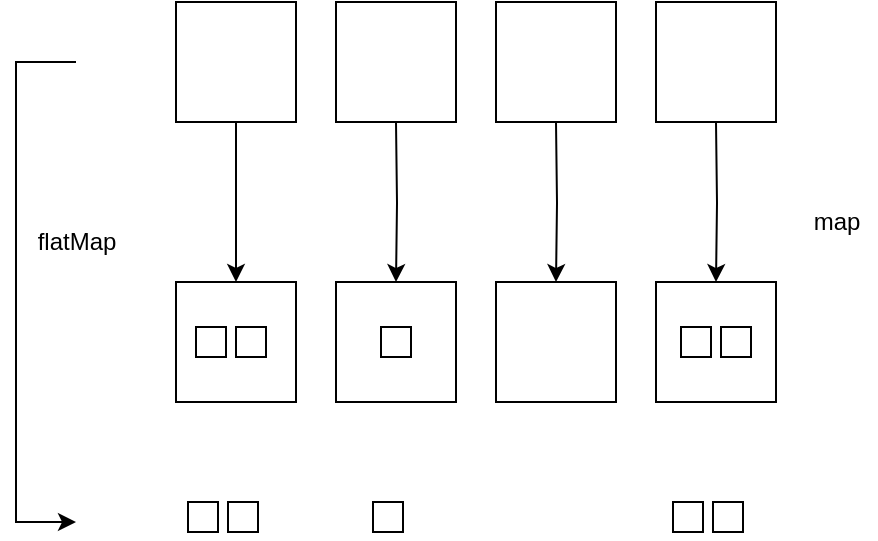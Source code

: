 <mxfile version="15.4.0" type="device"><diagram id="X1BysMeGhSStMgKXwtmT" name="Page-1"><mxGraphModel dx="531" dy="372" grid="1" gridSize="10" guides="1" tooltips="1" connect="1" arrows="1" fold="1" page="1" pageScale="1" pageWidth="827" pageHeight="1169" math="0" shadow="0"><root><mxCell id="0"/><mxCell id="1" parent="0"/><mxCell id="Ug-6TfaSBjLH9nkhfwXD-7" value="" style="edgeStyle=orthogonalEdgeStyle;rounded=0;orthogonalLoop=1;jettySize=auto;html=1;" edge="1" parent="1" source="Ug-6TfaSBjLH9nkhfwXD-1" target="Ug-6TfaSBjLH9nkhfwXD-6"><mxGeometry relative="1" as="geometry"/></mxCell><mxCell id="Ug-6TfaSBjLH9nkhfwXD-1" value="" style="rounded=0;whiteSpace=wrap;html=1;" vertex="1" parent="1"><mxGeometry x="130" y="140" width="60" height="60" as="geometry"/></mxCell><mxCell id="Ug-6TfaSBjLH9nkhfwXD-2" value="" style="rounded=0;whiteSpace=wrap;html=1;" vertex="1" parent="1"><mxGeometry x="210" y="140" width="60" height="60" as="geometry"/></mxCell><mxCell id="Ug-6TfaSBjLH9nkhfwXD-3" value="" style="rounded=0;whiteSpace=wrap;html=1;" vertex="1" parent="1"><mxGeometry x="290" y="140" width="60" height="60" as="geometry"/></mxCell><mxCell id="Ug-6TfaSBjLH9nkhfwXD-4" value="" style="rounded=0;whiteSpace=wrap;html=1;" vertex="1" parent="1"><mxGeometry x="370" y="140" width="60" height="60" as="geometry"/></mxCell><mxCell id="Ug-6TfaSBjLH9nkhfwXD-6" value="" style="rounded=0;whiteSpace=wrap;html=1;" vertex="1" parent="1"><mxGeometry x="130" y="280" width="60" height="60" as="geometry"/></mxCell><mxCell id="Ug-6TfaSBjLH9nkhfwXD-8" value="" style="edgeStyle=orthogonalEdgeStyle;rounded=0;orthogonalLoop=1;jettySize=auto;html=1;" edge="1" parent="1" target="Ug-6TfaSBjLH9nkhfwXD-9"><mxGeometry relative="1" as="geometry"><mxPoint x="240" y="200" as="sourcePoint"/></mxGeometry></mxCell><mxCell id="Ug-6TfaSBjLH9nkhfwXD-9" value="" style="rounded=0;whiteSpace=wrap;html=1;" vertex="1" parent="1"><mxGeometry x="210" y="280" width="60" height="60" as="geometry"/></mxCell><mxCell id="Ug-6TfaSBjLH9nkhfwXD-10" value="" style="edgeStyle=orthogonalEdgeStyle;rounded=0;orthogonalLoop=1;jettySize=auto;html=1;" edge="1" parent="1" target="Ug-6TfaSBjLH9nkhfwXD-11"><mxGeometry relative="1" as="geometry"><mxPoint x="320" y="200" as="sourcePoint"/></mxGeometry></mxCell><mxCell id="Ug-6TfaSBjLH9nkhfwXD-11" value="" style="rounded=0;whiteSpace=wrap;html=1;" vertex="1" parent="1"><mxGeometry x="290" y="280" width="60" height="60" as="geometry"/></mxCell><mxCell id="Ug-6TfaSBjLH9nkhfwXD-12" value="" style="edgeStyle=orthogonalEdgeStyle;rounded=0;orthogonalLoop=1;jettySize=auto;html=1;" edge="1" parent="1" target="Ug-6TfaSBjLH9nkhfwXD-13"><mxGeometry relative="1" as="geometry"><mxPoint x="400" y="200" as="sourcePoint"/></mxGeometry></mxCell><mxCell id="Ug-6TfaSBjLH9nkhfwXD-13" value="" style="rounded=0;whiteSpace=wrap;html=1;" vertex="1" parent="1"><mxGeometry x="370" y="280" width="60" height="60" as="geometry"/></mxCell><mxCell id="Ug-6TfaSBjLH9nkhfwXD-14" value="map" style="text;html=1;align=center;verticalAlign=middle;resizable=0;points=[];autosize=1;strokeColor=none;fillColor=none;" vertex="1" parent="1"><mxGeometry x="440" y="240" width="40" height="20" as="geometry"/></mxCell><mxCell id="Ug-6TfaSBjLH9nkhfwXD-15" value="" style="whiteSpace=wrap;html=1;aspect=fixed;" vertex="1" parent="1"><mxGeometry x="140" y="302.5" width="15" height="15" as="geometry"/></mxCell><mxCell id="Ug-6TfaSBjLH9nkhfwXD-16" value="" style="whiteSpace=wrap;html=1;aspect=fixed;" vertex="1" parent="1"><mxGeometry x="160" y="302.5" width="15" height="15" as="geometry"/></mxCell><mxCell id="Ug-6TfaSBjLH9nkhfwXD-17" value="" style="whiteSpace=wrap;html=1;aspect=fixed;" vertex="1" parent="1"><mxGeometry x="232.5" y="302.5" width="15" height="15" as="geometry"/></mxCell><mxCell id="Ug-6TfaSBjLH9nkhfwXD-19" value="" style="whiteSpace=wrap;html=1;aspect=fixed;" vertex="1" parent="1"><mxGeometry x="382.5" y="302.5" width="15" height="15" as="geometry"/></mxCell><mxCell id="Ug-6TfaSBjLH9nkhfwXD-20" value="" style="whiteSpace=wrap;html=1;aspect=fixed;" vertex="1" parent="1"><mxGeometry x="402.5" y="302.5" width="15" height="15" as="geometry"/></mxCell><mxCell id="Ug-6TfaSBjLH9nkhfwXD-22" value="" style="whiteSpace=wrap;html=1;aspect=fixed;" vertex="1" parent="1"><mxGeometry x="136" y="390" width="15" height="15" as="geometry"/></mxCell><mxCell id="Ug-6TfaSBjLH9nkhfwXD-23" value="" style="whiteSpace=wrap;html=1;aspect=fixed;" vertex="1" parent="1"><mxGeometry x="156" y="390" width="15" height="15" as="geometry"/></mxCell><mxCell id="Ug-6TfaSBjLH9nkhfwXD-24" value="" style="whiteSpace=wrap;html=1;aspect=fixed;" vertex="1" parent="1"><mxGeometry x="228.5" y="390" width="15" height="15" as="geometry"/></mxCell><mxCell id="Ug-6TfaSBjLH9nkhfwXD-25" value="" style="whiteSpace=wrap;html=1;aspect=fixed;" vertex="1" parent="1"><mxGeometry x="378.5" y="390" width="15" height="15" as="geometry"/></mxCell><mxCell id="Ug-6TfaSBjLH9nkhfwXD-26" value="" style="whiteSpace=wrap;html=1;aspect=fixed;" vertex="1" parent="1"><mxGeometry x="398.5" y="390" width="15" height="15" as="geometry"/></mxCell><mxCell id="Ug-6TfaSBjLH9nkhfwXD-28" value="" style="endArrow=classic;html=1;rounded=0;edgeStyle=orthogonalEdgeStyle;" edge="1" parent="1"><mxGeometry width="50" height="50" relative="1" as="geometry"><mxPoint x="80" y="170" as="sourcePoint"/><mxPoint x="80" y="400" as="targetPoint"/><Array as="points"><mxPoint x="50" y="170"/><mxPoint x="50" y="400"/></Array></mxGeometry></mxCell><mxCell id="Ug-6TfaSBjLH9nkhfwXD-29" value="flatMap" style="text;html=1;align=center;verticalAlign=middle;resizable=0;points=[];autosize=1;strokeColor=none;fillColor=none;" vertex="1" parent="1"><mxGeometry x="55" y="250" width="50" height="20" as="geometry"/></mxCell></root></mxGraphModel></diagram></mxfile>